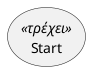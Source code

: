 {
  "sha1": "rgjqql5pg28ioi9s5eeip0if2l94zvr",
  "insertion": {
    "when": "2024-06-04T17:28:43.803Z",
    "user": "plantuml@gmail.com"
  }
}
@startuml
(Start) << τρέχει >>
@enduml
